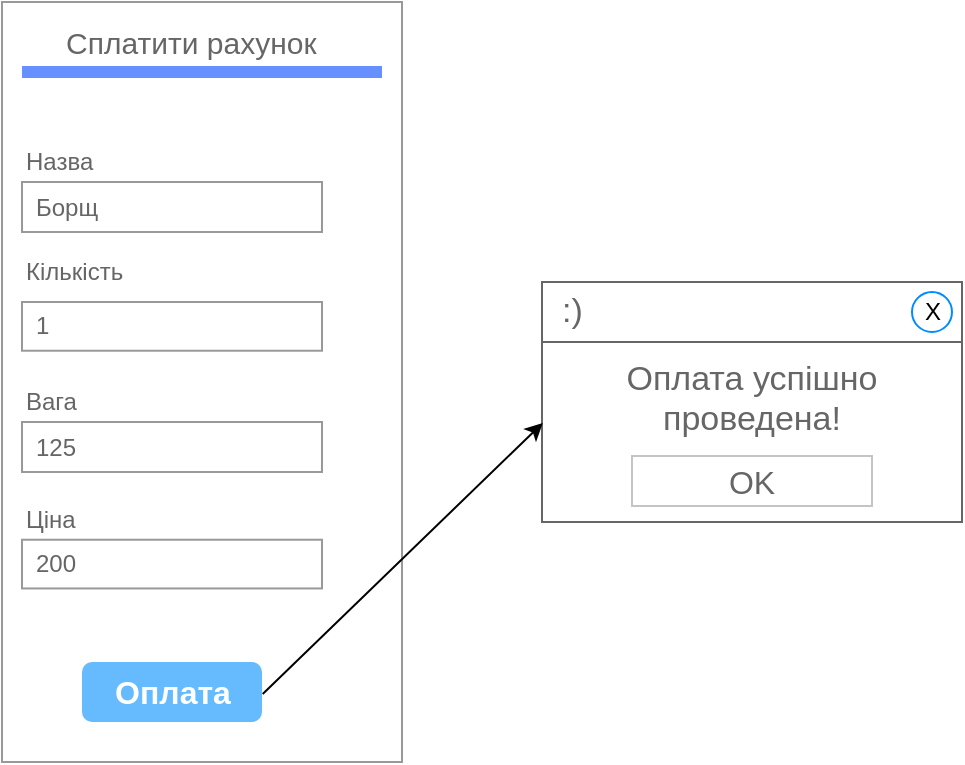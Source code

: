 <mxfile version="22.0.8" type="device">
  <diagram name="Page-1" id="2cc2dc42-3aac-f2a9-1cec-7a8b7cbee084">
    <mxGraphModel dx="1050" dy="542" grid="1" gridSize="10" guides="1" tooltips="1" connect="1" arrows="1" fold="1" page="1" pageScale="1" pageWidth="1100" pageHeight="850" background="none" math="0" shadow="0">
      <root>
        <mxCell id="0" />
        <mxCell id="1" parent="0" />
        <mxCell id="0mY08jlZZPQDah0Fw9np-5" value="" style="strokeWidth=1;shadow=0;dashed=0;align=center;html=1;shape=mxgraph.mockup.forms.rrect;rSize=0;strokeColor=#999999;fillColor=#ffffff;" parent="1" vertex="1">
          <mxGeometry x="330" y="140" width="200" height="380" as="geometry" />
        </mxCell>
        <mxCell id="0mY08jlZZPQDah0Fw9np-6" value="Сплатити рахунок" style="strokeWidth=1;shadow=0;dashed=0;align=center;html=1;shape=mxgraph.mockup.forms.anchor;fontSize=15;fontColor=#666666;align=left;resizeWidth=1;spacingLeft=0;" parent="0mY08jlZZPQDah0Fw9np-5" vertex="1">
          <mxGeometry width="140" height="20" relative="1" as="geometry">
            <mxPoint x="30" y="10" as="offset" />
          </mxGeometry>
        </mxCell>
        <mxCell id="0mY08jlZZPQDah0Fw9np-7" value="" style="shape=line;strokeColor=#668FFF;strokeWidth=6;html=1;resizeWidth=1;" parent="0mY08jlZZPQDah0Fw9np-5" vertex="1">
          <mxGeometry width="180" height="10" relative="1" as="geometry">
            <mxPoint x="10" y="30" as="offset" />
          </mxGeometry>
        </mxCell>
        <mxCell id="0mY08jlZZPQDah0Fw9np-8" value="Назва&amp;nbsp;" style="strokeWidth=1;shadow=0;dashed=0;align=center;html=1;shape=mxgraph.mockup.forms.anchor;fontSize=12;fontColor=#666666;align=left;resizeWidth=1;spacingLeft=0;" parent="0mY08jlZZPQDah0Fw9np-5" vertex="1">
          <mxGeometry width="100" height="20" relative="1" as="geometry">
            <mxPoint x="10" y="70" as="offset" />
          </mxGeometry>
        </mxCell>
        <mxCell id="0mY08jlZZPQDah0Fw9np-9" value="Борщ" style="strokeWidth=1;shadow=0;dashed=0;align=center;html=1;shape=mxgraph.mockup.forms.rrect;rSize=0;strokeColor=#999999;fontColor=#666666;align=left;spacingLeft=5;resizeWidth=1;" parent="0mY08jlZZPQDah0Fw9np-5" vertex="1">
          <mxGeometry width="150" height="25" relative="1" as="geometry">
            <mxPoint x="10" y="90" as="offset" />
          </mxGeometry>
        </mxCell>
        <mxCell id="0mY08jlZZPQDah0Fw9np-10" value="Кількість" style="strokeWidth=1;shadow=0;dashed=0;align=center;html=1;shape=mxgraph.mockup.forms.anchor;fontSize=12;fontColor=#666666;align=left;resizeWidth=1;spacingLeft=0;" parent="0mY08jlZZPQDah0Fw9np-5" vertex="1">
          <mxGeometry width="100" height="20" relative="1" as="geometry">
            <mxPoint x="10" y="125" as="offset" />
          </mxGeometry>
        </mxCell>
        <mxCell id="0mY08jlZZPQDah0Fw9np-11" value="125" style="strokeWidth=1;shadow=0;dashed=0;align=center;html=1;shape=mxgraph.mockup.forms.rrect;rSize=0;strokeColor=#999999;fontColor=#666666;align=left;spacingLeft=5;resizeWidth=1;" parent="0mY08jlZZPQDah0Fw9np-5" vertex="1">
          <mxGeometry width="150" height="25" relative="1" as="geometry">
            <mxPoint x="10" y="210" as="offset" />
          </mxGeometry>
        </mxCell>
        <mxCell id="0mY08jlZZPQDah0Fw9np-12" value="Оплата" style="strokeWidth=1;shadow=0;dashed=0;align=center;html=1;shape=mxgraph.mockup.forms.rrect;rSize=5;strokeColor=none;fontColor=#ffffff;fillColor=#66bbff;fontSize=16;fontStyle=1;" parent="0mY08jlZZPQDah0Fw9np-5" vertex="1">
          <mxGeometry y="1" width="90" height="30" relative="1" as="geometry">
            <mxPoint x="40" y="-50" as="offset" />
          </mxGeometry>
        </mxCell>
        <mxCell id="2nRl-AkqdyDhM134WjIi-3" value="" style="group" parent="0mY08jlZZPQDah0Fw9np-5" vertex="1" connectable="0">
          <mxGeometry x="10" y="249.378" width="150" height="43.845" as="geometry" />
        </mxCell>
        <mxCell id="2nRl-AkqdyDhM134WjIi-1" value="Ціна" style="strokeWidth=1;shadow=0;dashed=0;align=center;html=1;shape=mxgraph.mockup.forms.anchor;fontSize=12;fontColor=#666666;align=left;resizeWidth=1;spacingLeft=0;" parent="2nRl-AkqdyDhM134WjIi-3" vertex="1">
          <mxGeometry width="100" height="19.487" as="geometry" />
        </mxCell>
        <mxCell id="2nRl-AkqdyDhM134WjIi-2" value="200" style="strokeWidth=1;shadow=0;dashed=0;align=center;html=1;shape=mxgraph.mockup.forms.rrect;rSize=0;strokeColor=#999999;fontColor=#666666;align=left;spacingLeft=5;resizeWidth=1;" parent="2nRl-AkqdyDhM134WjIi-3" vertex="1">
          <mxGeometry y="19.486" width="150" height="24.359" as="geometry" />
        </mxCell>
        <mxCell id="2nRl-AkqdyDhM134WjIi-4" value="" style="group" parent="0mY08jlZZPQDah0Fw9np-5" vertex="1" connectable="0">
          <mxGeometry x="10" y="189.996" width="150" height="43.854" as="geometry" />
        </mxCell>
        <mxCell id="0mY08jlZZPQDah0Fw9np-17" value="Вага" style="strokeWidth=1;shadow=0;dashed=0;align=center;html=1;shape=mxgraph.mockup.forms.anchor;fontSize=12;fontColor=#666666;align=left;resizeWidth=1;spacingLeft=0;" parent="2nRl-AkqdyDhM134WjIi-4" vertex="1">
          <mxGeometry width="100" height="19.487" as="geometry" />
        </mxCell>
        <mxCell id="0mY08jlZZPQDah0Fw9np-18" value="1" style="strokeWidth=1;shadow=0;dashed=0;align=center;html=1;shape=mxgraph.mockup.forms.rrect;rSize=0;strokeColor=#999999;fontColor=#666666;align=left;spacingLeft=5;resizeWidth=1;" parent="0mY08jlZZPQDah0Fw9np-5" vertex="1">
          <mxGeometry x="10" y="150" width="150" height="24.36" as="geometry" />
        </mxCell>
        <mxCell id="0mY08jlZZPQDah0Fw9np-19" value="Оплата успішно&lt;br&gt;проведена!" style="strokeWidth=1;shadow=0;dashed=0;align=center;html=1;shape=mxgraph.mockup.containers.rrect;rSize=0;strokeColor=#666666;fontColor=#666666;fontSize=17;verticalAlign=top;whiteSpace=wrap;fillColor=#ffffff;spacingTop=32;" parent="1" vertex="1">
          <mxGeometry x="600" y="280" width="210" height="120" as="geometry" />
        </mxCell>
        <mxCell id="0mY08jlZZPQDah0Fw9np-20" value=":)" style="strokeWidth=1;shadow=0;dashed=0;align=center;html=1;shape=mxgraph.mockup.containers.rrect;rSize=0;fontSize=17;fontColor=#666666;strokeColor=#666666;align=left;spacingLeft=8;fillColor=#ffffff;resizeWidth=1;whiteSpace=wrap;" parent="0mY08jlZZPQDah0Fw9np-19" vertex="1">
          <mxGeometry width="210" height="30" relative="1" as="geometry" />
        </mxCell>
        <mxCell id="0mY08jlZZPQDah0Fw9np-21" value="Х" style="shape=ellipse;strokeColor=#008cff;resizable=0;fillColor=none;html=1;" parent="0mY08jlZZPQDah0Fw9np-20" vertex="1">
          <mxGeometry x="1" y="0.5" width="20" height="20" relative="1" as="geometry">
            <mxPoint x="-25" y="-10" as="offset" />
          </mxGeometry>
        </mxCell>
        <mxCell id="0mY08jlZZPQDah0Fw9np-22" value="OK" style="strokeWidth=1;shadow=0;dashed=0;align=center;html=1;shape=mxgraph.mockup.containers.rrect;rSize=0;fontSize=16;fontColor=#666666;strokeColor=#c4c4c4;resizable=0;whiteSpace=wrap;fillColor=#ffffff;" parent="0mY08jlZZPQDah0Fw9np-19" vertex="1">
          <mxGeometry x="0.5" y="1" width="120" height="25" relative="1" as="geometry">
            <mxPoint x="-60" y="-33" as="offset" />
          </mxGeometry>
        </mxCell>
        <mxCell id="2nRl-AkqdyDhM134WjIi-5" value="" style="endArrow=classic;html=1;rounded=0;exitX=1.004;exitY=0.533;exitDx=0;exitDy=0;exitPerimeter=0;entryX=0.002;entryY=0.587;entryDx=0;entryDy=0;entryPerimeter=0;" parent="1" source="0mY08jlZZPQDah0Fw9np-12" target="0mY08jlZZPQDah0Fw9np-19" edge="1">
          <mxGeometry width="50" height="50" relative="1" as="geometry">
            <mxPoint x="510" y="310" as="sourcePoint" />
            <mxPoint x="560" y="260" as="targetPoint" />
          </mxGeometry>
        </mxCell>
      </root>
    </mxGraphModel>
  </diagram>
</mxfile>
